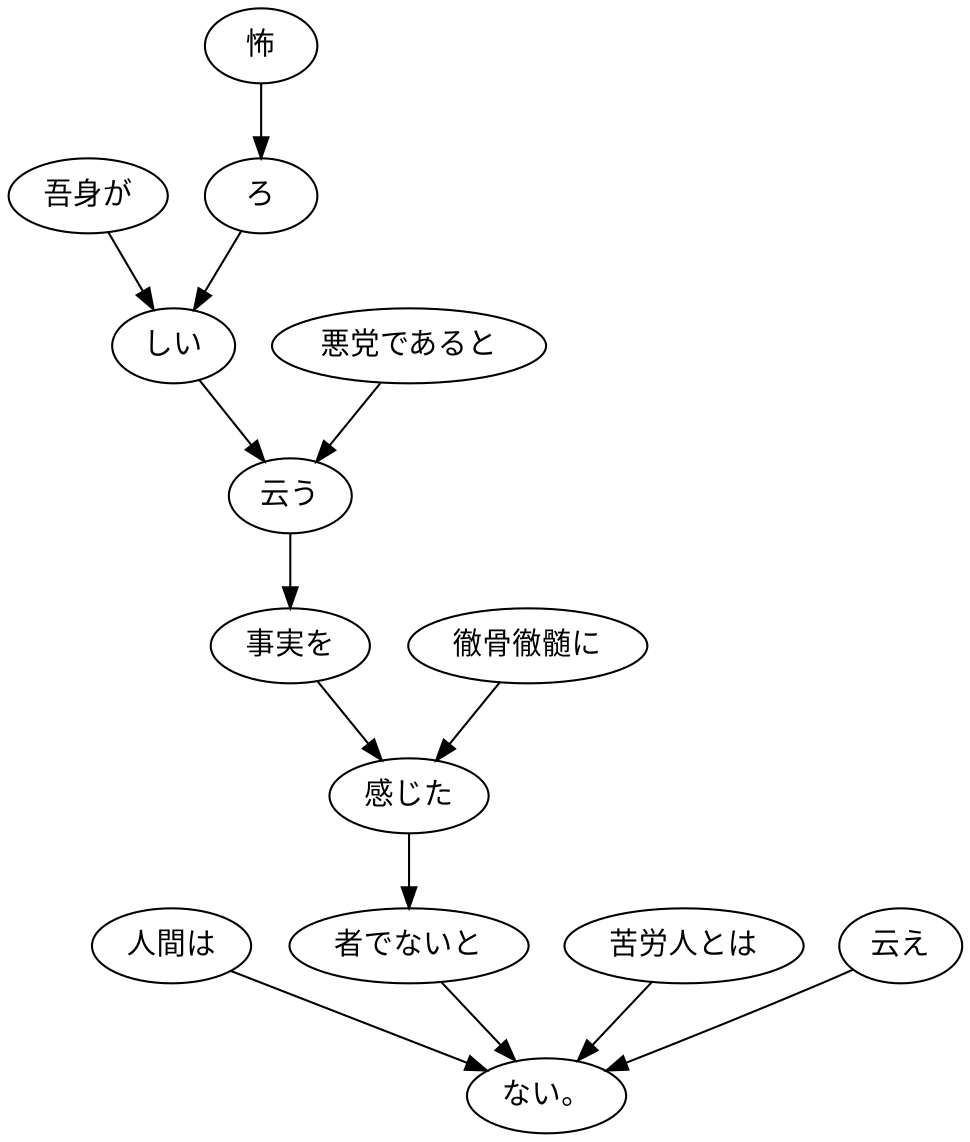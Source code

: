 digraph graph5661 {
	node0 [label="人間は"];
	node1 [label="吾身が"];
	node2 [label="怖"];
	node3 [label="ろ"];
	node4 [label="しい"];
	node5 [label="悪党であると"];
	node6 [label="云う"];
	node7 [label="事実を"];
	node8 [label="徹骨徹髄に"];
	node9 [label="感じた"];
	node10 [label="者でないと"];
	node11 [label="苦労人とは"];
	node12 [label="云え"];
	node13 [label="ない。"];
	node0 -> node13;
	node1 -> node4;
	node2 -> node3;
	node3 -> node4;
	node4 -> node6;
	node5 -> node6;
	node6 -> node7;
	node7 -> node9;
	node8 -> node9;
	node9 -> node10;
	node10 -> node13;
	node11 -> node13;
	node12 -> node13;
}

